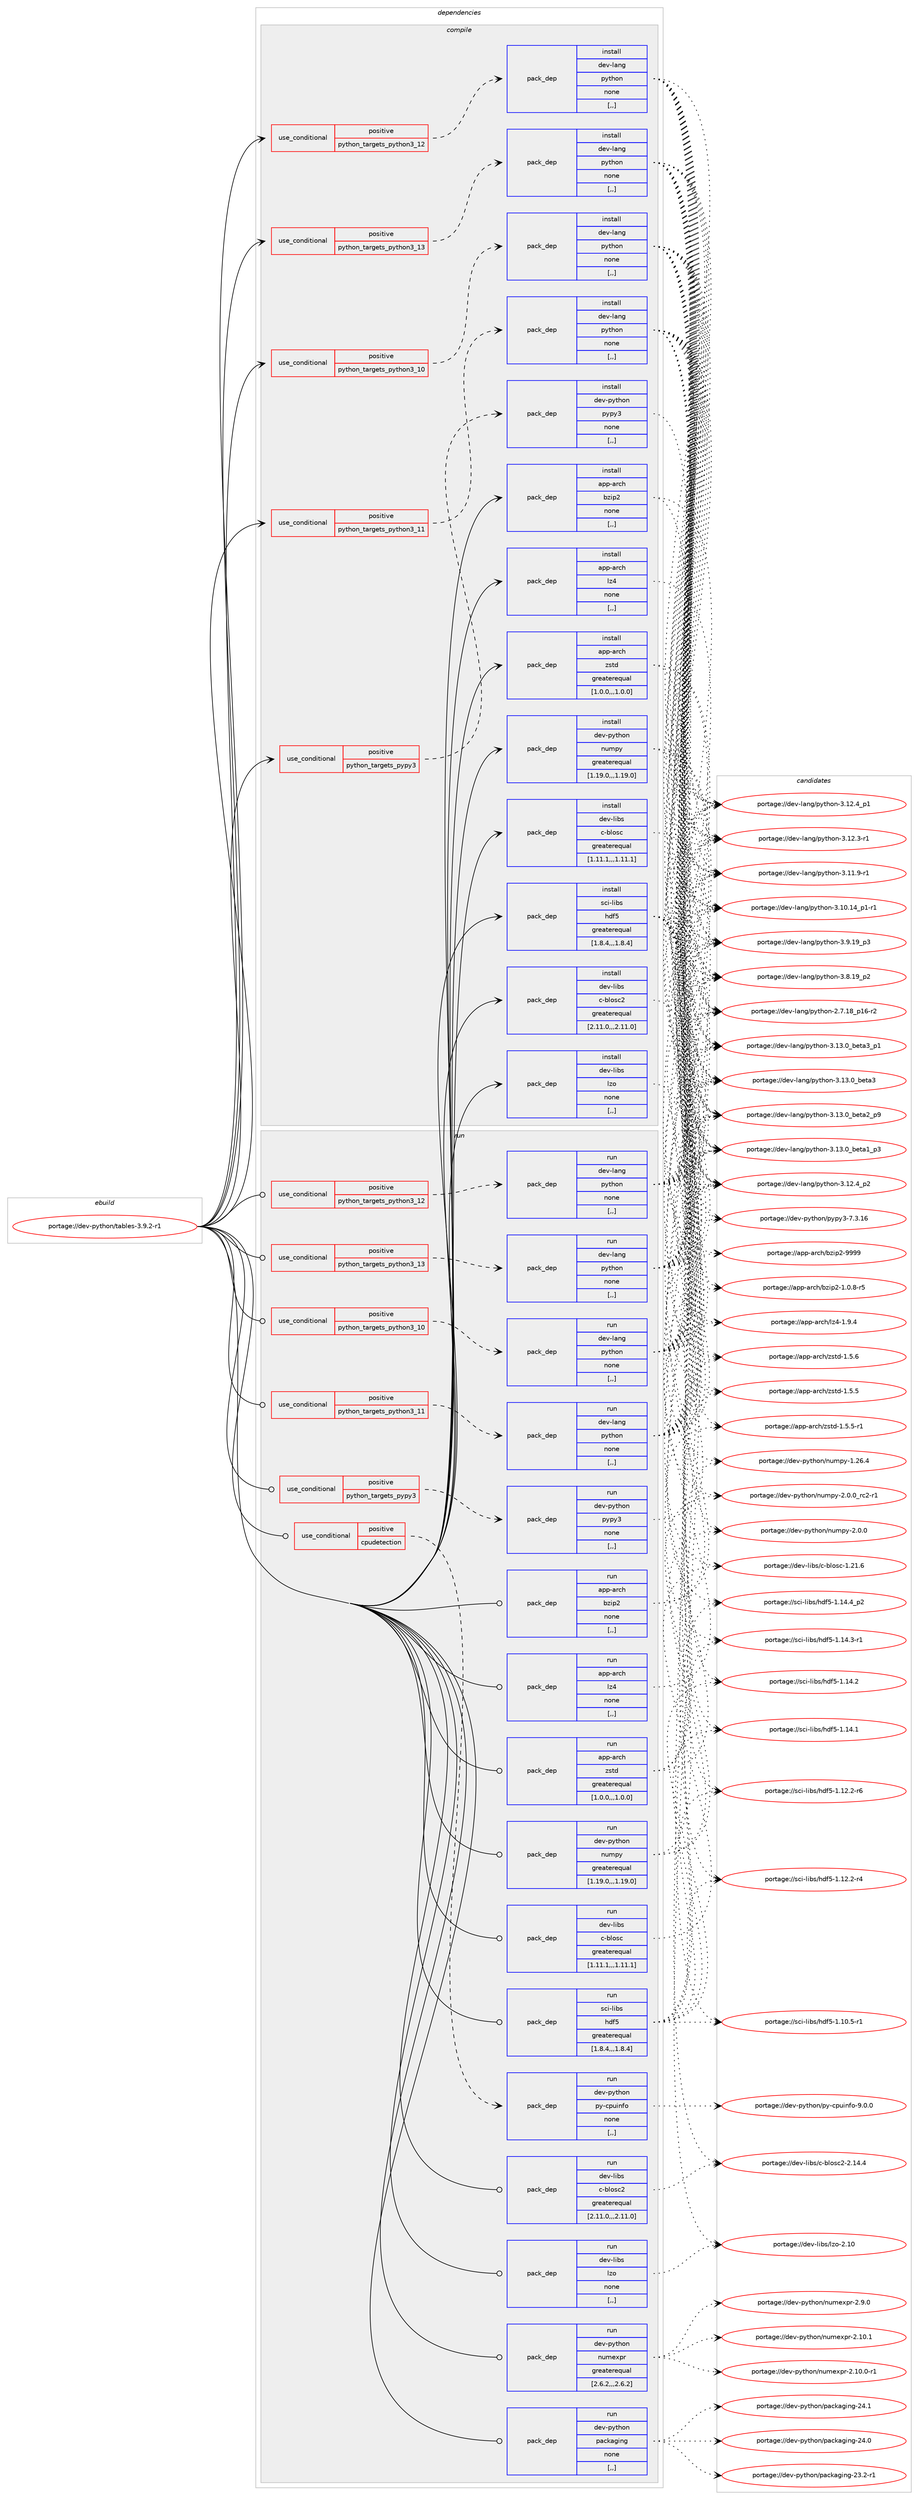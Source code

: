 digraph prolog {

# *************
# Graph options
# *************

newrank=true;
concentrate=true;
compound=true;
graph [rankdir=LR,fontname=Helvetica,fontsize=10,ranksep=1.5];#, ranksep=2.5, nodesep=0.2];
edge  [arrowhead=vee];
node  [fontname=Helvetica,fontsize=10];

# **********
# The ebuild
# **********

subgraph cluster_leftcol {
color=gray;
rank=same;
label=<<i>ebuild</i>>;
id [label="portage://dev-python/tables-3.9.2-r1", color=red, width=4, href="../dev-python/tables-3.9.2-r1.svg"];
}

# ****************
# The dependencies
# ****************

subgraph cluster_midcol {
color=gray;
label=<<i>dependencies</i>>;
subgraph cluster_compile {
fillcolor="#eeeeee";
style=filled;
label=<<i>compile</i>>;
subgraph cond39843 {
dependency163939 [label=<<TABLE BORDER="0" CELLBORDER="1" CELLSPACING="0" CELLPADDING="4"><TR><TD ROWSPAN="3" CELLPADDING="10">use_conditional</TD></TR><TR><TD>positive</TD></TR><TR><TD>python_targets_pypy3</TD></TR></TABLE>>, shape=none, color=red];
subgraph pack122836 {
dependency163940 [label=<<TABLE BORDER="0" CELLBORDER="1" CELLSPACING="0" CELLPADDING="4" WIDTH="220"><TR><TD ROWSPAN="6" CELLPADDING="30">pack_dep</TD></TR><TR><TD WIDTH="110">install</TD></TR><TR><TD>dev-python</TD></TR><TR><TD>pypy3</TD></TR><TR><TD>none</TD></TR><TR><TD>[,,]</TD></TR></TABLE>>, shape=none, color=blue];
}
dependency163939:e -> dependency163940:w [weight=20,style="dashed",arrowhead="vee"];
}
id:e -> dependency163939:w [weight=20,style="solid",arrowhead="vee"];
subgraph cond39844 {
dependency163941 [label=<<TABLE BORDER="0" CELLBORDER="1" CELLSPACING="0" CELLPADDING="4"><TR><TD ROWSPAN="3" CELLPADDING="10">use_conditional</TD></TR><TR><TD>positive</TD></TR><TR><TD>python_targets_python3_10</TD></TR></TABLE>>, shape=none, color=red];
subgraph pack122837 {
dependency163942 [label=<<TABLE BORDER="0" CELLBORDER="1" CELLSPACING="0" CELLPADDING="4" WIDTH="220"><TR><TD ROWSPAN="6" CELLPADDING="30">pack_dep</TD></TR><TR><TD WIDTH="110">install</TD></TR><TR><TD>dev-lang</TD></TR><TR><TD>python</TD></TR><TR><TD>none</TD></TR><TR><TD>[,,]</TD></TR></TABLE>>, shape=none, color=blue];
}
dependency163941:e -> dependency163942:w [weight=20,style="dashed",arrowhead="vee"];
}
id:e -> dependency163941:w [weight=20,style="solid",arrowhead="vee"];
subgraph cond39845 {
dependency163943 [label=<<TABLE BORDER="0" CELLBORDER="1" CELLSPACING="0" CELLPADDING="4"><TR><TD ROWSPAN="3" CELLPADDING="10">use_conditional</TD></TR><TR><TD>positive</TD></TR><TR><TD>python_targets_python3_11</TD></TR></TABLE>>, shape=none, color=red];
subgraph pack122838 {
dependency163944 [label=<<TABLE BORDER="0" CELLBORDER="1" CELLSPACING="0" CELLPADDING="4" WIDTH="220"><TR><TD ROWSPAN="6" CELLPADDING="30">pack_dep</TD></TR><TR><TD WIDTH="110">install</TD></TR><TR><TD>dev-lang</TD></TR><TR><TD>python</TD></TR><TR><TD>none</TD></TR><TR><TD>[,,]</TD></TR></TABLE>>, shape=none, color=blue];
}
dependency163943:e -> dependency163944:w [weight=20,style="dashed",arrowhead="vee"];
}
id:e -> dependency163943:w [weight=20,style="solid",arrowhead="vee"];
subgraph cond39846 {
dependency163945 [label=<<TABLE BORDER="0" CELLBORDER="1" CELLSPACING="0" CELLPADDING="4"><TR><TD ROWSPAN="3" CELLPADDING="10">use_conditional</TD></TR><TR><TD>positive</TD></TR><TR><TD>python_targets_python3_12</TD></TR></TABLE>>, shape=none, color=red];
subgraph pack122839 {
dependency163946 [label=<<TABLE BORDER="0" CELLBORDER="1" CELLSPACING="0" CELLPADDING="4" WIDTH="220"><TR><TD ROWSPAN="6" CELLPADDING="30">pack_dep</TD></TR><TR><TD WIDTH="110">install</TD></TR><TR><TD>dev-lang</TD></TR><TR><TD>python</TD></TR><TR><TD>none</TD></TR><TR><TD>[,,]</TD></TR></TABLE>>, shape=none, color=blue];
}
dependency163945:e -> dependency163946:w [weight=20,style="dashed",arrowhead="vee"];
}
id:e -> dependency163945:w [weight=20,style="solid",arrowhead="vee"];
subgraph cond39847 {
dependency163947 [label=<<TABLE BORDER="0" CELLBORDER="1" CELLSPACING="0" CELLPADDING="4"><TR><TD ROWSPAN="3" CELLPADDING="10">use_conditional</TD></TR><TR><TD>positive</TD></TR><TR><TD>python_targets_python3_13</TD></TR></TABLE>>, shape=none, color=red];
subgraph pack122840 {
dependency163948 [label=<<TABLE BORDER="0" CELLBORDER="1" CELLSPACING="0" CELLPADDING="4" WIDTH="220"><TR><TD ROWSPAN="6" CELLPADDING="30">pack_dep</TD></TR><TR><TD WIDTH="110">install</TD></TR><TR><TD>dev-lang</TD></TR><TR><TD>python</TD></TR><TR><TD>none</TD></TR><TR><TD>[,,]</TD></TR></TABLE>>, shape=none, color=blue];
}
dependency163947:e -> dependency163948:w [weight=20,style="dashed",arrowhead="vee"];
}
id:e -> dependency163947:w [weight=20,style="solid",arrowhead="vee"];
subgraph pack122841 {
dependency163949 [label=<<TABLE BORDER="0" CELLBORDER="1" CELLSPACING="0" CELLPADDING="4" WIDTH="220"><TR><TD ROWSPAN="6" CELLPADDING="30">pack_dep</TD></TR><TR><TD WIDTH="110">install</TD></TR><TR><TD>app-arch</TD></TR><TR><TD>bzip2</TD></TR><TR><TD>none</TD></TR><TR><TD>[,,]</TD></TR></TABLE>>, shape=none, color=blue];
}
id:e -> dependency163949:w [weight=20,style="solid",arrowhead="vee"];
subgraph pack122842 {
dependency163950 [label=<<TABLE BORDER="0" CELLBORDER="1" CELLSPACING="0" CELLPADDING="4" WIDTH="220"><TR><TD ROWSPAN="6" CELLPADDING="30">pack_dep</TD></TR><TR><TD WIDTH="110">install</TD></TR><TR><TD>app-arch</TD></TR><TR><TD>lz4</TD></TR><TR><TD>none</TD></TR><TR><TD>[,,]</TD></TR></TABLE>>, shape=none, color=blue];
}
id:e -> dependency163950:w [weight=20,style="solid",arrowhead="vee"];
subgraph pack122843 {
dependency163951 [label=<<TABLE BORDER="0" CELLBORDER="1" CELLSPACING="0" CELLPADDING="4" WIDTH="220"><TR><TD ROWSPAN="6" CELLPADDING="30">pack_dep</TD></TR><TR><TD WIDTH="110">install</TD></TR><TR><TD>app-arch</TD></TR><TR><TD>zstd</TD></TR><TR><TD>greaterequal</TD></TR><TR><TD>[1.0.0,,,1.0.0]</TD></TR></TABLE>>, shape=none, color=blue];
}
id:e -> dependency163951:w [weight=20,style="solid",arrowhead="vee"];
subgraph pack122844 {
dependency163952 [label=<<TABLE BORDER="0" CELLBORDER="1" CELLSPACING="0" CELLPADDING="4" WIDTH="220"><TR><TD ROWSPAN="6" CELLPADDING="30">pack_dep</TD></TR><TR><TD WIDTH="110">install</TD></TR><TR><TD>dev-libs</TD></TR><TR><TD>c-blosc</TD></TR><TR><TD>greaterequal</TD></TR><TR><TD>[1.11.1,,,1.11.1]</TD></TR></TABLE>>, shape=none, color=blue];
}
id:e -> dependency163952:w [weight=20,style="solid",arrowhead="vee"];
subgraph pack122845 {
dependency163953 [label=<<TABLE BORDER="0" CELLBORDER="1" CELLSPACING="0" CELLPADDING="4" WIDTH="220"><TR><TD ROWSPAN="6" CELLPADDING="30">pack_dep</TD></TR><TR><TD WIDTH="110">install</TD></TR><TR><TD>dev-libs</TD></TR><TR><TD>c-blosc2</TD></TR><TR><TD>greaterequal</TD></TR><TR><TD>[2.11.0,,,2.11.0]</TD></TR></TABLE>>, shape=none, color=blue];
}
id:e -> dependency163953:w [weight=20,style="solid",arrowhead="vee"];
subgraph pack122846 {
dependency163954 [label=<<TABLE BORDER="0" CELLBORDER="1" CELLSPACING="0" CELLPADDING="4" WIDTH="220"><TR><TD ROWSPAN="6" CELLPADDING="30">pack_dep</TD></TR><TR><TD WIDTH="110">install</TD></TR><TR><TD>dev-libs</TD></TR><TR><TD>lzo</TD></TR><TR><TD>none</TD></TR><TR><TD>[,,]</TD></TR></TABLE>>, shape=none, color=blue];
}
id:e -> dependency163954:w [weight=20,style="solid",arrowhead="vee"];
subgraph pack122847 {
dependency163955 [label=<<TABLE BORDER="0" CELLBORDER="1" CELLSPACING="0" CELLPADDING="4" WIDTH="220"><TR><TD ROWSPAN="6" CELLPADDING="30">pack_dep</TD></TR><TR><TD WIDTH="110">install</TD></TR><TR><TD>dev-python</TD></TR><TR><TD>numpy</TD></TR><TR><TD>greaterequal</TD></TR><TR><TD>[1.19.0,,,1.19.0]</TD></TR></TABLE>>, shape=none, color=blue];
}
id:e -> dependency163955:w [weight=20,style="solid",arrowhead="vee"];
subgraph pack122848 {
dependency163956 [label=<<TABLE BORDER="0" CELLBORDER="1" CELLSPACING="0" CELLPADDING="4" WIDTH="220"><TR><TD ROWSPAN="6" CELLPADDING="30">pack_dep</TD></TR><TR><TD WIDTH="110">install</TD></TR><TR><TD>sci-libs</TD></TR><TR><TD>hdf5</TD></TR><TR><TD>greaterequal</TD></TR><TR><TD>[1.8.4,,,1.8.4]</TD></TR></TABLE>>, shape=none, color=blue];
}
id:e -> dependency163956:w [weight=20,style="solid",arrowhead="vee"];
}
subgraph cluster_compileandrun {
fillcolor="#eeeeee";
style=filled;
label=<<i>compile and run</i>>;
}
subgraph cluster_run {
fillcolor="#eeeeee";
style=filled;
label=<<i>run</i>>;
subgraph cond39848 {
dependency163957 [label=<<TABLE BORDER="0" CELLBORDER="1" CELLSPACING="0" CELLPADDING="4"><TR><TD ROWSPAN="3" CELLPADDING="10">use_conditional</TD></TR><TR><TD>positive</TD></TR><TR><TD>cpudetection</TD></TR></TABLE>>, shape=none, color=red];
subgraph pack122849 {
dependency163958 [label=<<TABLE BORDER="0" CELLBORDER="1" CELLSPACING="0" CELLPADDING="4" WIDTH="220"><TR><TD ROWSPAN="6" CELLPADDING="30">pack_dep</TD></TR><TR><TD WIDTH="110">run</TD></TR><TR><TD>dev-python</TD></TR><TR><TD>py-cpuinfo</TD></TR><TR><TD>none</TD></TR><TR><TD>[,,]</TD></TR></TABLE>>, shape=none, color=blue];
}
dependency163957:e -> dependency163958:w [weight=20,style="dashed",arrowhead="vee"];
}
id:e -> dependency163957:w [weight=20,style="solid",arrowhead="odot"];
subgraph cond39849 {
dependency163959 [label=<<TABLE BORDER="0" CELLBORDER="1" CELLSPACING="0" CELLPADDING="4"><TR><TD ROWSPAN="3" CELLPADDING="10">use_conditional</TD></TR><TR><TD>positive</TD></TR><TR><TD>python_targets_pypy3</TD></TR></TABLE>>, shape=none, color=red];
subgraph pack122850 {
dependency163960 [label=<<TABLE BORDER="0" CELLBORDER="1" CELLSPACING="0" CELLPADDING="4" WIDTH="220"><TR><TD ROWSPAN="6" CELLPADDING="30">pack_dep</TD></TR><TR><TD WIDTH="110">run</TD></TR><TR><TD>dev-python</TD></TR><TR><TD>pypy3</TD></TR><TR><TD>none</TD></TR><TR><TD>[,,]</TD></TR></TABLE>>, shape=none, color=blue];
}
dependency163959:e -> dependency163960:w [weight=20,style="dashed",arrowhead="vee"];
}
id:e -> dependency163959:w [weight=20,style="solid",arrowhead="odot"];
subgraph cond39850 {
dependency163961 [label=<<TABLE BORDER="0" CELLBORDER="1" CELLSPACING="0" CELLPADDING="4"><TR><TD ROWSPAN="3" CELLPADDING="10">use_conditional</TD></TR><TR><TD>positive</TD></TR><TR><TD>python_targets_python3_10</TD></TR></TABLE>>, shape=none, color=red];
subgraph pack122851 {
dependency163962 [label=<<TABLE BORDER="0" CELLBORDER="1" CELLSPACING="0" CELLPADDING="4" WIDTH="220"><TR><TD ROWSPAN="6" CELLPADDING="30">pack_dep</TD></TR><TR><TD WIDTH="110">run</TD></TR><TR><TD>dev-lang</TD></TR><TR><TD>python</TD></TR><TR><TD>none</TD></TR><TR><TD>[,,]</TD></TR></TABLE>>, shape=none, color=blue];
}
dependency163961:e -> dependency163962:w [weight=20,style="dashed",arrowhead="vee"];
}
id:e -> dependency163961:w [weight=20,style="solid",arrowhead="odot"];
subgraph cond39851 {
dependency163963 [label=<<TABLE BORDER="0" CELLBORDER="1" CELLSPACING="0" CELLPADDING="4"><TR><TD ROWSPAN="3" CELLPADDING="10">use_conditional</TD></TR><TR><TD>positive</TD></TR><TR><TD>python_targets_python3_11</TD></TR></TABLE>>, shape=none, color=red];
subgraph pack122852 {
dependency163964 [label=<<TABLE BORDER="0" CELLBORDER="1" CELLSPACING="0" CELLPADDING="4" WIDTH="220"><TR><TD ROWSPAN="6" CELLPADDING="30">pack_dep</TD></TR><TR><TD WIDTH="110">run</TD></TR><TR><TD>dev-lang</TD></TR><TR><TD>python</TD></TR><TR><TD>none</TD></TR><TR><TD>[,,]</TD></TR></TABLE>>, shape=none, color=blue];
}
dependency163963:e -> dependency163964:w [weight=20,style="dashed",arrowhead="vee"];
}
id:e -> dependency163963:w [weight=20,style="solid",arrowhead="odot"];
subgraph cond39852 {
dependency163965 [label=<<TABLE BORDER="0" CELLBORDER="1" CELLSPACING="0" CELLPADDING="4"><TR><TD ROWSPAN="3" CELLPADDING="10">use_conditional</TD></TR><TR><TD>positive</TD></TR><TR><TD>python_targets_python3_12</TD></TR></TABLE>>, shape=none, color=red];
subgraph pack122853 {
dependency163966 [label=<<TABLE BORDER="0" CELLBORDER="1" CELLSPACING="0" CELLPADDING="4" WIDTH="220"><TR><TD ROWSPAN="6" CELLPADDING="30">pack_dep</TD></TR><TR><TD WIDTH="110">run</TD></TR><TR><TD>dev-lang</TD></TR><TR><TD>python</TD></TR><TR><TD>none</TD></TR><TR><TD>[,,]</TD></TR></TABLE>>, shape=none, color=blue];
}
dependency163965:e -> dependency163966:w [weight=20,style="dashed",arrowhead="vee"];
}
id:e -> dependency163965:w [weight=20,style="solid",arrowhead="odot"];
subgraph cond39853 {
dependency163967 [label=<<TABLE BORDER="0" CELLBORDER="1" CELLSPACING="0" CELLPADDING="4"><TR><TD ROWSPAN="3" CELLPADDING="10">use_conditional</TD></TR><TR><TD>positive</TD></TR><TR><TD>python_targets_python3_13</TD></TR></TABLE>>, shape=none, color=red];
subgraph pack122854 {
dependency163968 [label=<<TABLE BORDER="0" CELLBORDER="1" CELLSPACING="0" CELLPADDING="4" WIDTH="220"><TR><TD ROWSPAN="6" CELLPADDING="30">pack_dep</TD></TR><TR><TD WIDTH="110">run</TD></TR><TR><TD>dev-lang</TD></TR><TR><TD>python</TD></TR><TR><TD>none</TD></TR><TR><TD>[,,]</TD></TR></TABLE>>, shape=none, color=blue];
}
dependency163967:e -> dependency163968:w [weight=20,style="dashed",arrowhead="vee"];
}
id:e -> dependency163967:w [weight=20,style="solid",arrowhead="odot"];
subgraph pack122855 {
dependency163969 [label=<<TABLE BORDER="0" CELLBORDER="1" CELLSPACING="0" CELLPADDING="4" WIDTH="220"><TR><TD ROWSPAN="6" CELLPADDING="30">pack_dep</TD></TR><TR><TD WIDTH="110">run</TD></TR><TR><TD>app-arch</TD></TR><TR><TD>bzip2</TD></TR><TR><TD>none</TD></TR><TR><TD>[,,]</TD></TR></TABLE>>, shape=none, color=blue];
}
id:e -> dependency163969:w [weight=20,style="solid",arrowhead="odot"];
subgraph pack122856 {
dependency163970 [label=<<TABLE BORDER="0" CELLBORDER="1" CELLSPACING="0" CELLPADDING="4" WIDTH="220"><TR><TD ROWSPAN="6" CELLPADDING="30">pack_dep</TD></TR><TR><TD WIDTH="110">run</TD></TR><TR><TD>app-arch</TD></TR><TR><TD>lz4</TD></TR><TR><TD>none</TD></TR><TR><TD>[,,]</TD></TR></TABLE>>, shape=none, color=blue];
}
id:e -> dependency163970:w [weight=20,style="solid",arrowhead="odot"];
subgraph pack122857 {
dependency163971 [label=<<TABLE BORDER="0" CELLBORDER="1" CELLSPACING="0" CELLPADDING="4" WIDTH="220"><TR><TD ROWSPAN="6" CELLPADDING="30">pack_dep</TD></TR><TR><TD WIDTH="110">run</TD></TR><TR><TD>app-arch</TD></TR><TR><TD>zstd</TD></TR><TR><TD>greaterequal</TD></TR><TR><TD>[1.0.0,,,1.0.0]</TD></TR></TABLE>>, shape=none, color=blue];
}
id:e -> dependency163971:w [weight=20,style="solid",arrowhead="odot"];
subgraph pack122858 {
dependency163972 [label=<<TABLE BORDER="0" CELLBORDER="1" CELLSPACING="0" CELLPADDING="4" WIDTH="220"><TR><TD ROWSPAN="6" CELLPADDING="30">pack_dep</TD></TR><TR><TD WIDTH="110">run</TD></TR><TR><TD>dev-libs</TD></TR><TR><TD>c-blosc</TD></TR><TR><TD>greaterequal</TD></TR><TR><TD>[1.11.1,,,1.11.1]</TD></TR></TABLE>>, shape=none, color=blue];
}
id:e -> dependency163972:w [weight=20,style="solid",arrowhead="odot"];
subgraph pack122859 {
dependency163973 [label=<<TABLE BORDER="0" CELLBORDER="1" CELLSPACING="0" CELLPADDING="4" WIDTH="220"><TR><TD ROWSPAN="6" CELLPADDING="30">pack_dep</TD></TR><TR><TD WIDTH="110">run</TD></TR><TR><TD>dev-libs</TD></TR><TR><TD>c-blosc2</TD></TR><TR><TD>greaterequal</TD></TR><TR><TD>[2.11.0,,,2.11.0]</TD></TR></TABLE>>, shape=none, color=blue];
}
id:e -> dependency163973:w [weight=20,style="solid",arrowhead="odot"];
subgraph pack122860 {
dependency163974 [label=<<TABLE BORDER="0" CELLBORDER="1" CELLSPACING="0" CELLPADDING="4" WIDTH="220"><TR><TD ROWSPAN="6" CELLPADDING="30">pack_dep</TD></TR><TR><TD WIDTH="110">run</TD></TR><TR><TD>dev-libs</TD></TR><TR><TD>lzo</TD></TR><TR><TD>none</TD></TR><TR><TD>[,,]</TD></TR></TABLE>>, shape=none, color=blue];
}
id:e -> dependency163974:w [weight=20,style="solid",arrowhead="odot"];
subgraph pack122861 {
dependency163975 [label=<<TABLE BORDER="0" CELLBORDER="1" CELLSPACING="0" CELLPADDING="4" WIDTH="220"><TR><TD ROWSPAN="6" CELLPADDING="30">pack_dep</TD></TR><TR><TD WIDTH="110">run</TD></TR><TR><TD>dev-python</TD></TR><TR><TD>numexpr</TD></TR><TR><TD>greaterequal</TD></TR><TR><TD>[2.6.2,,,2.6.2]</TD></TR></TABLE>>, shape=none, color=blue];
}
id:e -> dependency163975:w [weight=20,style="solid",arrowhead="odot"];
subgraph pack122862 {
dependency163976 [label=<<TABLE BORDER="0" CELLBORDER="1" CELLSPACING="0" CELLPADDING="4" WIDTH="220"><TR><TD ROWSPAN="6" CELLPADDING="30">pack_dep</TD></TR><TR><TD WIDTH="110">run</TD></TR><TR><TD>dev-python</TD></TR><TR><TD>numpy</TD></TR><TR><TD>greaterequal</TD></TR><TR><TD>[1.19.0,,,1.19.0]</TD></TR></TABLE>>, shape=none, color=blue];
}
id:e -> dependency163976:w [weight=20,style="solid",arrowhead="odot"];
subgraph pack122863 {
dependency163977 [label=<<TABLE BORDER="0" CELLBORDER="1" CELLSPACING="0" CELLPADDING="4" WIDTH="220"><TR><TD ROWSPAN="6" CELLPADDING="30">pack_dep</TD></TR><TR><TD WIDTH="110">run</TD></TR><TR><TD>dev-python</TD></TR><TR><TD>packaging</TD></TR><TR><TD>none</TD></TR><TR><TD>[,,]</TD></TR></TABLE>>, shape=none, color=blue];
}
id:e -> dependency163977:w [weight=20,style="solid",arrowhead="odot"];
subgraph pack122864 {
dependency163978 [label=<<TABLE BORDER="0" CELLBORDER="1" CELLSPACING="0" CELLPADDING="4" WIDTH="220"><TR><TD ROWSPAN="6" CELLPADDING="30">pack_dep</TD></TR><TR><TD WIDTH="110">run</TD></TR><TR><TD>sci-libs</TD></TR><TR><TD>hdf5</TD></TR><TR><TD>greaterequal</TD></TR><TR><TD>[1.8.4,,,1.8.4]</TD></TR></TABLE>>, shape=none, color=blue];
}
id:e -> dependency163978:w [weight=20,style="solid",arrowhead="odot"];
}
}

# **************
# The candidates
# **************

subgraph cluster_choices {
rank=same;
color=gray;
label=<<i>candidates</i>>;

subgraph choice122836 {
color=black;
nodesep=1;
choice10010111845112121116104111110471121211121215145554651464954 [label="portage://dev-python/pypy3-7.3.16", color=red, width=4,href="../dev-python/pypy3-7.3.16.svg"];
dependency163940:e -> choice10010111845112121116104111110471121211121215145554651464954:w [style=dotted,weight="100"];
}
subgraph choice122837 {
color=black;
nodesep=1;
choice10010111845108971101034711212111610411111045514649514648959810111697519511249 [label="portage://dev-lang/python-3.13.0_beta3_p1", color=red, width=4,href="../dev-lang/python-3.13.0_beta3_p1.svg"];
choice1001011184510897110103471121211161041111104551464951464895981011169751 [label="portage://dev-lang/python-3.13.0_beta3", color=red, width=4,href="../dev-lang/python-3.13.0_beta3.svg"];
choice10010111845108971101034711212111610411111045514649514648959810111697509511257 [label="portage://dev-lang/python-3.13.0_beta2_p9", color=red, width=4,href="../dev-lang/python-3.13.0_beta2_p9.svg"];
choice10010111845108971101034711212111610411111045514649514648959810111697499511251 [label="portage://dev-lang/python-3.13.0_beta1_p3", color=red, width=4,href="../dev-lang/python-3.13.0_beta1_p3.svg"];
choice100101118451089711010347112121116104111110455146495046529511250 [label="portage://dev-lang/python-3.12.4_p2", color=red, width=4,href="../dev-lang/python-3.12.4_p2.svg"];
choice100101118451089711010347112121116104111110455146495046529511249 [label="portage://dev-lang/python-3.12.4_p1", color=red, width=4,href="../dev-lang/python-3.12.4_p1.svg"];
choice100101118451089711010347112121116104111110455146495046514511449 [label="portage://dev-lang/python-3.12.3-r1", color=red, width=4,href="../dev-lang/python-3.12.3-r1.svg"];
choice100101118451089711010347112121116104111110455146494946574511449 [label="portage://dev-lang/python-3.11.9-r1", color=red, width=4,href="../dev-lang/python-3.11.9-r1.svg"];
choice100101118451089711010347112121116104111110455146494846495295112494511449 [label="portage://dev-lang/python-3.10.14_p1-r1", color=red, width=4,href="../dev-lang/python-3.10.14_p1-r1.svg"];
choice100101118451089711010347112121116104111110455146574649579511251 [label="portage://dev-lang/python-3.9.19_p3", color=red, width=4,href="../dev-lang/python-3.9.19_p3.svg"];
choice100101118451089711010347112121116104111110455146564649579511250 [label="portage://dev-lang/python-3.8.19_p2", color=red, width=4,href="../dev-lang/python-3.8.19_p2.svg"];
choice100101118451089711010347112121116104111110455046554649569511249544511450 [label="portage://dev-lang/python-2.7.18_p16-r2", color=red, width=4,href="../dev-lang/python-2.7.18_p16-r2.svg"];
dependency163942:e -> choice10010111845108971101034711212111610411111045514649514648959810111697519511249:w [style=dotted,weight="100"];
dependency163942:e -> choice1001011184510897110103471121211161041111104551464951464895981011169751:w [style=dotted,weight="100"];
dependency163942:e -> choice10010111845108971101034711212111610411111045514649514648959810111697509511257:w [style=dotted,weight="100"];
dependency163942:e -> choice10010111845108971101034711212111610411111045514649514648959810111697499511251:w [style=dotted,weight="100"];
dependency163942:e -> choice100101118451089711010347112121116104111110455146495046529511250:w [style=dotted,weight="100"];
dependency163942:e -> choice100101118451089711010347112121116104111110455146495046529511249:w [style=dotted,weight="100"];
dependency163942:e -> choice100101118451089711010347112121116104111110455146495046514511449:w [style=dotted,weight="100"];
dependency163942:e -> choice100101118451089711010347112121116104111110455146494946574511449:w [style=dotted,weight="100"];
dependency163942:e -> choice100101118451089711010347112121116104111110455146494846495295112494511449:w [style=dotted,weight="100"];
dependency163942:e -> choice100101118451089711010347112121116104111110455146574649579511251:w [style=dotted,weight="100"];
dependency163942:e -> choice100101118451089711010347112121116104111110455146564649579511250:w [style=dotted,weight="100"];
dependency163942:e -> choice100101118451089711010347112121116104111110455046554649569511249544511450:w [style=dotted,weight="100"];
}
subgraph choice122838 {
color=black;
nodesep=1;
choice10010111845108971101034711212111610411111045514649514648959810111697519511249 [label="portage://dev-lang/python-3.13.0_beta3_p1", color=red, width=4,href="../dev-lang/python-3.13.0_beta3_p1.svg"];
choice1001011184510897110103471121211161041111104551464951464895981011169751 [label="portage://dev-lang/python-3.13.0_beta3", color=red, width=4,href="../dev-lang/python-3.13.0_beta3.svg"];
choice10010111845108971101034711212111610411111045514649514648959810111697509511257 [label="portage://dev-lang/python-3.13.0_beta2_p9", color=red, width=4,href="../dev-lang/python-3.13.0_beta2_p9.svg"];
choice10010111845108971101034711212111610411111045514649514648959810111697499511251 [label="portage://dev-lang/python-3.13.0_beta1_p3", color=red, width=4,href="../dev-lang/python-3.13.0_beta1_p3.svg"];
choice100101118451089711010347112121116104111110455146495046529511250 [label="portage://dev-lang/python-3.12.4_p2", color=red, width=4,href="../dev-lang/python-3.12.4_p2.svg"];
choice100101118451089711010347112121116104111110455146495046529511249 [label="portage://dev-lang/python-3.12.4_p1", color=red, width=4,href="../dev-lang/python-3.12.4_p1.svg"];
choice100101118451089711010347112121116104111110455146495046514511449 [label="portage://dev-lang/python-3.12.3-r1", color=red, width=4,href="../dev-lang/python-3.12.3-r1.svg"];
choice100101118451089711010347112121116104111110455146494946574511449 [label="portage://dev-lang/python-3.11.9-r1", color=red, width=4,href="../dev-lang/python-3.11.9-r1.svg"];
choice100101118451089711010347112121116104111110455146494846495295112494511449 [label="portage://dev-lang/python-3.10.14_p1-r1", color=red, width=4,href="../dev-lang/python-3.10.14_p1-r1.svg"];
choice100101118451089711010347112121116104111110455146574649579511251 [label="portage://dev-lang/python-3.9.19_p3", color=red, width=4,href="../dev-lang/python-3.9.19_p3.svg"];
choice100101118451089711010347112121116104111110455146564649579511250 [label="portage://dev-lang/python-3.8.19_p2", color=red, width=4,href="../dev-lang/python-3.8.19_p2.svg"];
choice100101118451089711010347112121116104111110455046554649569511249544511450 [label="portage://dev-lang/python-2.7.18_p16-r2", color=red, width=4,href="../dev-lang/python-2.7.18_p16-r2.svg"];
dependency163944:e -> choice10010111845108971101034711212111610411111045514649514648959810111697519511249:w [style=dotted,weight="100"];
dependency163944:e -> choice1001011184510897110103471121211161041111104551464951464895981011169751:w [style=dotted,weight="100"];
dependency163944:e -> choice10010111845108971101034711212111610411111045514649514648959810111697509511257:w [style=dotted,weight="100"];
dependency163944:e -> choice10010111845108971101034711212111610411111045514649514648959810111697499511251:w [style=dotted,weight="100"];
dependency163944:e -> choice100101118451089711010347112121116104111110455146495046529511250:w [style=dotted,weight="100"];
dependency163944:e -> choice100101118451089711010347112121116104111110455146495046529511249:w [style=dotted,weight="100"];
dependency163944:e -> choice100101118451089711010347112121116104111110455146495046514511449:w [style=dotted,weight="100"];
dependency163944:e -> choice100101118451089711010347112121116104111110455146494946574511449:w [style=dotted,weight="100"];
dependency163944:e -> choice100101118451089711010347112121116104111110455146494846495295112494511449:w [style=dotted,weight="100"];
dependency163944:e -> choice100101118451089711010347112121116104111110455146574649579511251:w [style=dotted,weight="100"];
dependency163944:e -> choice100101118451089711010347112121116104111110455146564649579511250:w [style=dotted,weight="100"];
dependency163944:e -> choice100101118451089711010347112121116104111110455046554649569511249544511450:w [style=dotted,weight="100"];
}
subgraph choice122839 {
color=black;
nodesep=1;
choice10010111845108971101034711212111610411111045514649514648959810111697519511249 [label="portage://dev-lang/python-3.13.0_beta3_p1", color=red, width=4,href="../dev-lang/python-3.13.0_beta3_p1.svg"];
choice1001011184510897110103471121211161041111104551464951464895981011169751 [label="portage://dev-lang/python-3.13.0_beta3", color=red, width=4,href="../dev-lang/python-3.13.0_beta3.svg"];
choice10010111845108971101034711212111610411111045514649514648959810111697509511257 [label="portage://dev-lang/python-3.13.0_beta2_p9", color=red, width=4,href="../dev-lang/python-3.13.0_beta2_p9.svg"];
choice10010111845108971101034711212111610411111045514649514648959810111697499511251 [label="portage://dev-lang/python-3.13.0_beta1_p3", color=red, width=4,href="../dev-lang/python-3.13.0_beta1_p3.svg"];
choice100101118451089711010347112121116104111110455146495046529511250 [label="portage://dev-lang/python-3.12.4_p2", color=red, width=4,href="../dev-lang/python-3.12.4_p2.svg"];
choice100101118451089711010347112121116104111110455146495046529511249 [label="portage://dev-lang/python-3.12.4_p1", color=red, width=4,href="../dev-lang/python-3.12.4_p1.svg"];
choice100101118451089711010347112121116104111110455146495046514511449 [label="portage://dev-lang/python-3.12.3-r1", color=red, width=4,href="../dev-lang/python-3.12.3-r1.svg"];
choice100101118451089711010347112121116104111110455146494946574511449 [label="portage://dev-lang/python-3.11.9-r1", color=red, width=4,href="../dev-lang/python-3.11.9-r1.svg"];
choice100101118451089711010347112121116104111110455146494846495295112494511449 [label="portage://dev-lang/python-3.10.14_p1-r1", color=red, width=4,href="../dev-lang/python-3.10.14_p1-r1.svg"];
choice100101118451089711010347112121116104111110455146574649579511251 [label="portage://dev-lang/python-3.9.19_p3", color=red, width=4,href="../dev-lang/python-3.9.19_p3.svg"];
choice100101118451089711010347112121116104111110455146564649579511250 [label="portage://dev-lang/python-3.8.19_p2", color=red, width=4,href="../dev-lang/python-3.8.19_p2.svg"];
choice100101118451089711010347112121116104111110455046554649569511249544511450 [label="portage://dev-lang/python-2.7.18_p16-r2", color=red, width=4,href="../dev-lang/python-2.7.18_p16-r2.svg"];
dependency163946:e -> choice10010111845108971101034711212111610411111045514649514648959810111697519511249:w [style=dotted,weight="100"];
dependency163946:e -> choice1001011184510897110103471121211161041111104551464951464895981011169751:w [style=dotted,weight="100"];
dependency163946:e -> choice10010111845108971101034711212111610411111045514649514648959810111697509511257:w [style=dotted,weight="100"];
dependency163946:e -> choice10010111845108971101034711212111610411111045514649514648959810111697499511251:w [style=dotted,weight="100"];
dependency163946:e -> choice100101118451089711010347112121116104111110455146495046529511250:w [style=dotted,weight="100"];
dependency163946:e -> choice100101118451089711010347112121116104111110455146495046529511249:w [style=dotted,weight="100"];
dependency163946:e -> choice100101118451089711010347112121116104111110455146495046514511449:w [style=dotted,weight="100"];
dependency163946:e -> choice100101118451089711010347112121116104111110455146494946574511449:w [style=dotted,weight="100"];
dependency163946:e -> choice100101118451089711010347112121116104111110455146494846495295112494511449:w [style=dotted,weight="100"];
dependency163946:e -> choice100101118451089711010347112121116104111110455146574649579511251:w [style=dotted,weight="100"];
dependency163946:e -> choice100101118451089711010347112121116104111110455146564649579511250:w [style=dotted,weight="100"];
dependency163946:e -> choice100101118451089711010347112121116104111110455046554649569511249544511450:w [style=dotted,weight="100"];
}
subgraph choice122840 {
color=black;
nodesep=1;
choice10010111845108971101034711212111610411111045514649514648959810111697519511249 [label="portage://dev-lang/python-3.13.0_beta3_p1", color=red, width=4,href="../dev-lang/python-3.13.0_beta3_p1.svg"];
choice1001011184510897110103471121211161041111104551464951464895981011169751 [label="portage://dev-lang/python-3.13.0_beta3", color=red, width=4,href="../dev-lang/python-3.13.0_beta3.svg"];
choice10010111845108971101034711212111610411111045514649514648959810111697509511257 [label="portage://dev-lang/python-3.13.0_beta2_p9", color=red, width=4,href="../dev-lang/python-3.13.0_beta2_p9.svg"];
choice10010111845108971101034711212111610411111045514649514648959810111697499511251 [label="portage://dev-lang/python-3.13.0_beta1_p3", color=red, width=4,href="../dev-lang/python-3.13.0_beta1_p3.svg"];
choice100101118451089711010347112121116104111110455146495046529511250 [label="portage://dev-lang/python-3.12.4_p2", color=red, width=4,href="../dev-lang/python-3.12.4_p2.svg"];
choice100101118451089711010347112121116104111110455146495046529511249 [label="portage://dev-lang/python-3.12.4_p1", color=red, width=4,href="../dev-lang/python-3.12.4_p1.svg"];
choice100101118451089711010347112121116104111110455146495046514511449 [label="portage://dev-lang/python-3.12.3-r1", color=red, width=4,href="../dev-lang/python-3.12.3-r1.svg"];
choice100101118451089711010347112121116104111110455146494946574511449 [label="portage://dev-lang/python-3.11.9-r1", color=red, width=4,href="../dev-lang/python-3.11.9-r1.svg"];
choice100101118451089711010347112121116104111110455146494846495295112494511449 [label="portage://dev-lang/python-3.10.14_p1-r1", color=red, width=4,href="../dev-lang/python-3.10.14_p1-r1.svg"];
choice100101118451089711010347112121116104111110455146574649579511251 [label="portage://dev-lang/python-3.9.19_p3", color=red, width=4,href="../dev-lang/python-3.9.19_p3.svg"];
choice100101118451089711010347112121116104111110455146564649579511250 [label="portage://dev-lang/python-3.8.19_p2", color=red, width=4,href="../dev-lang/python-3.8.19_p2.svg"];
choice100101118451089711010347112121116104111110455046554649569511249544511450 [label="portage://dev-lang/python-2.7.18_p16-r2", color=red, width=4,href="../dev-lang/python-2.7.18_p16-r2.svg"];
dependency163948:e -> choice10010111845108971101034711212111610411111045514649514648959810111697519511249:w [style=dotted,weight="100"];
dependency163948:e -> choice1001011184510897110103471121211161041111104551464951464895981011169751:w [style=dotted,weight="100"];
dependency163948:e -> choice10010111845108971101034711212111610411111045514649514648959810111697509511257:w [style=dotted,weight="100"];
dependency163948:e -> choice10010111845108971101034711212111610411111045514649514648959810111697499511251:w [style=dotted,weight="100"];
dependency163948:e -> choice100101118451089711010347112121116104111110455146495046529511250:w [style=dotted,weight="100"];
dependency163948:e -> choice100101118451089711010347112121116104111110455146495046529511249:w [style=dotted,weight="100"];
dependency163948:e -> choice100101118451089711010347112121116104111110455146495046514511449:w [style=dotted,weight="100"];
dependency163948:e -> choice100101118451089711010347112121116104111110455146494946574511449:w [style=dotted,weight="100"];
dependency163948:e -> choice100101118451089711010347112121116104111110455146494846495295112494511449:w [style=dotted,weight="100"];
dependency163948:e -> choice100101118451089711010347112121116104111110455146574649579511251:w [style=dotted,weight="100"];
dependency163948:e -> choice100101118451089711010347112121116104111110455146564649579511250:w [style=dotted,weight="100"];
dependency163948:e -> choice100101118451089711010347112121116104111110455046554649569511249544511450:w [style=dotted,weight="100"];
}
subgraph choice122841 {
color=black;
nodesep=1;
choice971121124597114991044798122105112504557575757 [label="portage://app-arch/bzip2-9999", color=red, width=4,href="../app-arch/bzip2-9999.svg"];
choice971121124597114991044798122105112504549464846564511453 [label="portage://app-arch/bzip2-1.0.8-r5", color=red, width=4,href="../app-arch/bzip2-1.0.8-r5.svg"];
dependency163949:e -> choice971121124597114991044798122105112504557575757:w [style=dotted,weight="100"];
dependency163949:e -> choice971121124597114991044798122105112504549464846564511453:w [style=dotted,weight="100"];
}
subgraph choice122842 {
color=black;
nodesep=1;
choice971121124597114991044710812252454946574652 [label="portage://app-arch/lz4-1.9.4", color=red, width=4,href="../app-arch/lz4-1.9.4.svg"];
dependency163950:e -> choice971121124597114991044710812252454946574652:w [style=dotted,weight="100"];
}
subgraph choice122843 {
color=black;
nodesep=1;
choice9711211245971149910447122115116100454946534654 [label="portage://app-arch/zstd-1.5.6", color=red, width=4,href="../app-arch/zstd-1.5.6.svg"];
choice97112112459711499104471221151161004549465346534511449 [label="portage://app-arch/zstd-1.5.5-r1", color=red, width=4,href="../app-arch/zstd-1.5.5-r1.svg"];
choice9711211245971149910447122115116100454946534653 [label="portage://app-arch/zstd-1.5.5", color=red, width=4,href="../app-arch/zstd-1.5.5.svg"];
dependency163951:e -> choice9711211245971149910447122115116100454946534654:w [style=dotted,weight="100"];
dependency163951:e -> choice97112112459711499104471221151161004549465346534511449:w [style=dotted,weight="100"];
dependency163951:e -> choice9711211245971149910447122115116100454946534653:w [style=dotted,weight="100"];
}
subgraph choice122844 {
color=black;
nodesep=1;
choice1001011184510810598115479945981081111159945494650494654 [label="portage://dev-libs/c-blosc-1.21.6", color=red, width=4,href="../dev-libs/c-blosc-1.21.6.svg"];
dependency163952:e -> choice1001011184510810598115479945981081111159945494650494654:w [style=dotted,weight="100"];
}
subgraph choice122845 {
color=black;
nodesep=1;
choice100101118451081059811547994598108111115995045504649524652 [label="portage://dev-libs/c-blosc2-2.14.4", color=red, width=4,href="../dev-libs/c-blosc2-2.14.4.svg"];
dependency163953:e -> choice100101118451081059811547994598108111115995045504649524652:w [style=dotted,weight="100"];
}
subgraph choice122846 {
color=black;
nodesep=1;
choice1001011184510810598115471081221114550464948 [label="portage://dev-libs/lzo-2.10", color=red, width=4,href="../dev-libs/lzo-2.10.svg"];
dependency163954:e -> choice1001011184510810598115471081221114550464948:w [style=dotted,weight="100"];
}
subgraph choice122847 {
color=black;
nodesep=1;
choice10010111845112121116104111110471101171091121214550464846489511499504511449 [label="portage://dev-python/numpy-2.0.0_rc2-r1", color=red, width=4,href="../dev-python/numpy-2.0.0_rc2-r1.svg"];
choice1001011184511212111610411111047110117109112121455046484648 [label="portage://dev-python/numpy-2.0.0", color=red, width=4,href="../dev-python/numpy-2.0.0.svg"];
choice100101118451121211161041111104711011710911212145494650544652 [label="portage://dev-python/numpy-1.26.4", color=red, width=4,href="../dev-python/numpy-1.26.4.svg"];
dependency163955:e -> choice10010111845112121116104111110471101171091121214550464846489511499504511449:w [style=dotted,weight="100"];
dependency163955:e -> choice1001011184511212111610411111047110117109112121455046484648:w [style=dotted,weight="100"];
dependency163955:e -> choice100101118451121211161041111104711011710911212145494650544652:w [style=dotted,weight="100"];
}
subgraph choice122848 {
color=black;
nodesep=1;
choice1159910545108105981154710410010253454946495246529511250 [label="portage://sci-libs/hdf5-1.14.4_p2", color=red, width=4,href="../sci-libs/hdf5-1.14.4_p2.svg"];
choice1159910545108105981154710410010253454946495246514511449 [label="portage://sci-libs/hdf5-1.14.3-r1", color=red, width=4,href="../sci-libs/hdf5-1.14.3-r1.svg"];
choice115991054510810598115471041001025345494649524650 [label="portage://sci-libs/hdf5-1.14.2", color=red, width=4,href="../sci-libs/hdf5-1.14.2.svg"];
choice115991054510810598115471041001025345494649524649 [label="portage://sci-libs/hdf5-1.14.1", color=red, width=4,href="../sci-libs/hdf5-1.14.1.svg"];
choice1159910545108105981154710410010253454946495046504511454 [label="portage://sci-libs/hdf5-1.12.2-r6", color=red, width=4,href="../sci-libs/hdf5-1.12.2-r6.svg"];
choice1159910545108105981154710410010253454946495046504511452 [label="portage://sci-libs/hdf5-1.12.2-r4", color=red, width=4,href="../sci-libs/hdf5-1.12.2-r4.svg"];
choice1159910545108105981154710410010253454946494846534511449 [label="portage://sci-libs/hdf5-1.10.5-r1", color=red, width=4,href="../sci-libs/hdf5-1.10.5-r1.svg"];
dependency163956:e -> choice1159910545108105981154710410010253454946495246529511250:w [style=dotted,weight="100"];
dependency163956:e -> choice1159910545108105981154710410010253454946495246514511449:w [style=dotted,weight="100"];
dependency163956:e -> choice115991054510810598115471041001025345494649524650:w [style=dotted,weight="100"];
dependency163956:e -> choice115991054510810598115471041001025345494649524649:w [style=dotted,weight="100"];
dependency163956:e -> choice1159910545108105981154710410010253454946495046504511454:w [style=dotted,weight="100"];
dependency163956:e -> choice1159910545108105981154710410010253454946495046504511452:w [style=dotted,weight="100"];
dependency163956:e -> choice1159910545108105981154710410010253454946494846534511449:w [style=dotted,weight="100"];
}
subgraph choice122849 {
color=black;
nodesep=1;
choice10010111845112121116104111110471121214599112117105110102111455746484648 [label="portage://dev-python/py-cpuinfo-9.0.0", color=red, width=4,href="../dev-python/py-cpuinfo-9.0.0.svg"];
dependency163958:e -> choice10010111845112121116104111110471121214599112117105110102111455746484648:w [style=dotted,weight="100"];
}
subgraph choice122850 {
color=black;
nodesep=1;
choice10010111845112121116104111110471121211121215145554651464954 [label="portage://dev-python/pypy3-7.3.16", color=red, width=4,href="../dev-python/pypy3-7.3.16.svg"];
dependency163960:e -> choice10010111845112121116104111110471121211121215145554651464954:w [style=dotted,weight="100"];
}
subgraph choice122851 {
color=black;
nodesep=1;
choice10010111845108971101034711212111610411111045514649514648959810111697519511249 [label="portage://dev-lang/python-3.13.0_beta3_p1", color=red, width=4,href="../dev-lang/python-3.13.0_beta3_p1.svg"];
choice1001011184510897110103471121211161041111104551464951464895981011169751 [label="portage://dev-lang/python-3.13.0_beta3", color=red, width=4,href="../dev-lang/python-3.13.0_beta3.svg"];
choice10010111845108971101034711212111610411111045514649514648959810111697509511257 [label="portage://dev-lang/python-3.13.0_beta2_p9", color=red, width=4,href="../dev-lang/python-3.13.0_beta2_p9.svg"];
choice10010111845108971101034711212111610411111045514649514648959810111697499511251 [label="portage://dev-lang/python-3.13.0_beta1_p3", color=red, width=4,href="../dev-lang/python-3.13.0_beta1_p3.svg"];
choice100101118451089711010347112121116104111110455146495046529511250 [label="portage://dev-lang/python-3.12.4_p2", color=red, width=4,href="../dev-lang/python-3.12.4_p2.svg"];
choice100101118451089711010347112121116104111110455146495046529511249 [label="portage://dev-lang/python-3.12.4_p1", color=red, width=4,href="../dev-lang/python-3.12.4_p1.svg"];
choice100101118451089711010347112121116104111110455146495046514511449 [label="portage://dev-lang/python-3.12.3-r1", color=red, width=4,href="../dev-lang/python-3.12.3-r1.svg"];
choice100101118451089711010347112121116104111110455146494946574511449 [label="portage://dev-lang/python-3.11.9-r1", color=red, width=4,href="../dev-lang/python-3.11.9-r1.svg"];
choice100101118451089711010347112121116104111110455146494846495295112494511449 [label="portage://dev-lang/python-3.10.14_p1-r1", color=red, width=4,href="../dev-lang/python-3.10.14_p1-r1.svg"];
choice100101118451089711010347112121116104111110455146574649579511251 [label="portage://dev-lang/python-3.9.19_p3", color=red, width=4,href="../dev-lang/python-3.9.19_p3.svg"];
choice100101118451089711010347112121116104111110455146564649579511250 [label="portage://dev-lang/python-3.8.19_p2", color=red, width=4,href="../dev-lang/python-3.8.19_p2.svg"];
choice100101118451089711010347112121116104111110455046554649569511249544511450 [label="portage://dev-lang/python-2.7.18_p16-r2", color=red, width=4,href="../dev-lang/python-2.7.18_p16-r2.svg"];
dependency163962:e -> choice10010111845108971101034711212111610411111045514649514648959810111697519511249:w [style=dotted,weight="100"];
dependency163962:e -> choice1001011184510897110103471121211161041111104551464951464895981011169751:w [style=dotted,weight="100"];
dependency163962:e -> choice10010111845108971101034711212111610411111045514649514648959810111697509511257:w [style=dotted,weight="100"];
dependency163962:e -> choice10010111845108971101034711212111610411111045514649514648959810111697499511251:w [style=dotted,weight="100"];
dependency163962:e -> choice100101118451089711010347112121116104111110455146495046529511250:w [style=dotted,weight="100"];
dependency163962:e -> choice100101118451089711010347112121116104111110455146495046529511249:w [style=dotted,weight="100"];
dependency163962:e -> choice100101118451089711010347112121116104111110455146495046514511449:w [style=dotted,weight="100"];
dependency163962:e -> choice100101118451089711010347112121116104111110455146494946574511449:w [style=dotted,weight="100"];
dependency163962:e -> choice100101118451089711010347112121116104111110455146494846495295112494511449:w [style=dotted,weight="100"];
dependency163962:e -> choice100101118451089711010347112121116104111110455146574649579511251:w [style=dotted,weight="100"];
dependency163962:e -> choice100101118451089711010347112121116104111110455146564649579511250:w [style=dotted,weight="100"];
dependency163962:e -> choice100101118451089711010347112121116104111110455046554649569511249544511450:w [style=dotted,weight="100"];
}
subgraph choice122852 {
color=black;
nodesep=1;
choice10010111845108971101034711212111610411111045514649514648959810111697519511249 [label="portage://dev-lang/python-3.13.0_beta3_p1", color=red, width=4,href="../dev-lang/python-3.13.0_beta3_p1.svg"];
choice1001011184510897110103471121211161041111104551464951464895981011169751 [label="portage://dev-lang/python-3.13.0_beta3", color=red, width=4,href="../dev-lang/python-3.13.0_beta3.svg"];
choice10010111845108971101034711212111610411111045514649514648959810111697509511257 [label="portage://dev-lang/python-3.13.0_beta2_p9", color=red, width=4,href="../dev-lang/python-3.13.0_beta2_p9.svg"];
choice10010111845108971101034711212111610411111045514649514648959810111697499511251 [label="portage://dev-lang/python-3.13.0_beta1_p3", color=red, width=4,href="../dev-lang/python-3.13.0_beta1_p3.svg"];
choice100101118451089711010347112121116104111110455146495046529511250 [label="portage://dev-lang/python-3.12.4_p2", color=red, width=4,href="../dev-lang/python-3.12.4_p2.svg"];
choice100101118451089711010347112121116104111110455146495046529511249 [label="portage://dev-lang/python-3.12.4_p1", color=red, width=4,href="../dev-lang/python-3.12.4_p1.svg"];
choice100101118451089711010347112121116104111110455146495046514511449 [label="portage://dev-lang/python-3.12.3-r1", color=red, width=4,href="../dev-lang/python-3.12.3-r1.svg"];
choice100101118451089711010347112121116104111110455146494946574511449 [label="portage://dev-lang/python-3.11.9-r1", color=red, width=4,href="../dev-lang/python-3.11.9-r1.svg"];
choice100101118451089711010347112121116104111110455146494846495295112494511449 [label="portage://dev-lang/python-3.10.14_p1-r1", color=red, width=4,href="../dev-lang/python-3.10.14_p1-r1.svg"];
choice100101118451089711010347112121116104111110455146574649579511251 [label="portage://dev-lang/python-3.9.19_p3", color=red, width=4,href="../dev-lang/python-3.9.19_p3.svg"];
choice100101118451089711010347112121116104111110455146564649579511250 [label="portage://dev-lang/python-3.8.19_p2", color=red, width=4,href="../dev-lang/python-3.8.19_p2.svg"];
choice100101118451089711010347112121116104111110455046554649569511249544511450 [label="portage://dev-lang/python-2.7.18_p16-r2", color=red, width=4,href="../dev-lang/python-2.7.18_p16-r2.svg"];
dependency163964:e -> choice10010111845108971101034711212111610411111045514649514648959810111697519511249:w [style=dotted,weight="100"];
dependency163964:e -> choice1001011184510897110103471121211161041111104551464951464895981011169751:w [style=dotted,weight="100"];
dependency163964:e -> choice10010111845108971101034711212111610411111045514649514648959810111697509511257:w [style=dotted,weight="100"];
dependency163964:e -> choice10010111845108971101034711212111610411111045514649514648959810111697499511251:w [style=dotted,weight="100"];
dependency163964:e -> choice100101118451089711010347112121116104111110455146495046529511250:w [style=dotted,weight="100"];
dependency163964:e -> choice100101118451089711010347112121116104111110455146495046529511249:w [style=dotted,weight="100"];
dependency163964:e -> choice100101118451089711010347112121116104111110455146495046514511449:w [style=dotted,weight="100"];
dependency163964:e -> choice100101118451089711010347112121116104111110455146494946574511449:w [style=dotted,weight="100"];
dependency163964:e -> choice100101118451089711010347112121116104111110455146494846495295112494511449:w [style=dotted,weight="100"];
dependency163964:e -> choice100101118451089711010347112121116104111110455146574649579511251:w [style=dotted,weight="100"];
dependency163964:e -> choice100101118451089711010347112121116104111110455146564649579511250:w [style=dotted,weight="100"];
dependency163964:e -> choice100101118451089711010347112121116104111110455046554649569511249544511450:w [style=dotted,weight="100"];
}
subgraph choice122853 {
color=black;
nodesep=1;
choice10010111845108971101034711212111610411111045514649514648959810111697519511249 [label="portage://dev-lang/python-3.13.0_beta3_p1", color=red, width=4,href="../dev-lang/python-3.13.0_beta3_p1.svg"];
choice1001011184510897110103471121211161041111104551464951464895981011169751 [label="portage://dev-lang/python-3.13.0_beta3", color=red, width=4,href="../dev-lang/python-3.13.0_beta3.svg"];
choice10010111845108971101034711212111610411111045514649514648959810111697509511257 [label="portage://dev-lang/python-3.13.0_beta2_p9", color=red, width=4,href="../dev-lang/python-3.13.0_beta2_p9.svg"];
choice10010111845108971101034711212111610411111045514649514648959810111697499511251 [label="portage://dev-lang/python-3.13.0_beta1_p3", color=red, width=4,href="../dev-lang/python-3.13.0_beta1_p3.svg"];
choice100101118451089711010347112121116104111110455146495046529511250 [label="portage://dev-lang/python-3.12.4_p2", color=red, width=4,href="../dev-lang/python-3.12.4_p2.svg"];
choice100101118451089711010347112121116104111110455146495046529511249 [label="portage://dev-lang/python-3.12.4_p1", color=red, width=4,href="../dev-lang/python-3.12.4_p1.svg"];
choice100101118451089711010347112121116104111110455146495046514511449 [label="portage://dev-lang/python-3.12.3-r1", color=red, width=4,href="../dev-lang/python-3.12.3-r1.svg"];
choice100101118451089711010347112121116104111110455146494946574511449 [label="portage://dev-lang/python-3.11.9-r1", color=red, width=4,href="../dev-lang/python-3.11.9-r1.svg"];
choice100101118451089711010347112121116104111110455146494846495295112494511449 [label="portage://dev-lang/python-3.10.14_p1-r1", color=red, width=4,href="../dev-lang/python-3.10.14_p1-r1.svg"];
choice100101118451089711010347112121116104111110455146574649579511251 [label="portage://dev-lang/python-3.9.19_p3", color=red, width=4,href="../dev-lang/python-3.9.19_p3.svg"];
choice100101118451089711010347112121116104111110455146564649579511250 [label="portage://dev-lang/python-3.8.19_p2", color=red, width=4,href="../dev-lang/python-3.8.19_p2.svg"];
choice100101118451089711010347112121116104111110455046554649569511249544511450 [label="portage://dev-lang/python-2.7.18_p16-r2", color=red, width=4,href="../dev-lang/python-2.7.18_p16-r2.svg"];
dependency163966:e -> choice10010111845108971101034711212111610411111045514649514648959810111697519511249:w [style=dotted,weight="100"];
dependency163966:e -> choice1001011184510897110103471121211161041111104551464951464895981011169751:w [style=dotted,weight="100"];
dependency163966:e -> choice10010111845108971101034711212111610411111045514649514648959810111697509511257:w [style=dotted,weight="100"];
dependency163966:e -> choice10010111845108971101034711212111610411111045514649514648959810111697499511251:w [style=dotted,weight="100"];
dependency163966:e -> choice100101118451089711010347112121116104111110455146495046529511250:w [style=dotted,weight="100"];
dependency163966:e -> choice100101118451089711010347112121116104111110455146495046529511249:w [style=dotted,weight="100"];
dependency163966:e -> choice100101118451089711010347112121116104111110455146495046514511449:w [style=dotted,weight="100"];
dependency163966:e -> choice100101118451089711010347112121116104111110455146494946574511449:w [style=dotted,weight="100"];
dependency163966:e -> choice100101118451089711010347112121116104111110455146494846495295112494511449:w [style=dotted,weight="100"];
dependency163966:e -> choice100101118451089711010347112121116104111110455146574649579511251:w [style=dotted,weight="100"];
dependency163966:e -> choice100101118451089711010347112121116104111110455146564649579511250:w [style=dotted,weight="100"];
dependency163966:e -> choice100101118451089711010347112121116104111110455046554649569511249544511450:w [style=dotted,weight="100"];
}
subgraph choice122854 {
color=black;
nodesep=1;
choice10010111845108971101034711212111610411111045514649514648959810111697519511249 [label="portage://dev-lang/python-3.13.0_beta3_p1", color=red, width=4,href="../dev-lang/python-3.13.0_beta3_p1.svg"];
choice1001011184510897110103471121211161041111104551464951464895981011169751 [label="portage://dev-lang/python-3.13.0_beta3", color=red, width=4,href="../dev-lang/python-3.13.0_beta3.svg"];
choice10010111845108971101034711212111610411111045514649514648959810111697509511257 [label="portage://dev-lang/python-3.13.0_beta2_p9", color=red, width=4,href="../dev-lang/python-3.13.0_beta2_p9.svg"];
choice10010111845108971101034711212111610411111045514649514648959810111697499511251 [label="portage://dev-lang/python-3.13.0_beta1_p3", color=red, width=4,href="../dev-lang/python-3.13.0_beta1_p3.svg"];
choice100101118451089711010347112121116104111110455146495046529511250 [label="portage://dev-lang/python-3.12.4_p2", color=red, width=4,href="../dev-lang/python-3.12.4_p2.svg"];
choice100101118451089711010347112121116104111110455146495046529511249 [label="portage://dev-lang/python-3.12.4_p1", color=red, width=4,href="../dev-lang/python-3.12.4_p1.svg"];
choice100101118451089711010347112121116104111110455146495046514511449 [label="portage://dev-lang/python-3.12.3-r1", color=red, width=4,href="../dev-lang/python-3.12.3-r1.svg"];
choice100101118451089711010347112121116104111110455146494946574511449 [label="portage://dev-lang/python-3.11.9-r1", color=red, width=4,href="../dev-lang/python-3.11.9-r1.svg"];
choice100101118451089711010347112121116104111110455146494846495295112494511449 [label="portage://dev-lang/python-3.10.14_p1-r1", color=red, width=4,href="../dev-lang/python-3.10.14_p1-r1.svg"];
choice100101118451089711010347112121116104111110455146574649579511251 [label="portage://dev-lang/python-3.9.19_p3", color=red, width=4,href="../dev-lang/python-3.9.19_p3.svg"];
choice100101118451089711010347112121116104111110455146564649579511250 [label="portage://dev-lang/python-3.8.19_p2", color=red, width=4,href="../dev-lang/python-3.8.19_p2.svg"];
choice100101118451089711010347112121116104111110455046554649569511249544511450 [label="portage://dev-lang/python-2.7.18_p16-r2", color=red, width=4,href="../dev-lang/python-2.7.18_p16-r2.svg"];
dependency163968:e -> choice10010111845108971101034711212111610411111045514649514648959810111697519511249:w [style=dotted,weight="100"];
dependency163968:e -> choice1001011184510897110103471121211161041111104551464951464895981011169751:w [style=dotted,weight="100"];
dependency163968:e -> choice10010111845108971101034711212111610411111045514649514648959810111697509511257:w [style=dotted,weight="100"];
dependency163968:e -> choice10010111845108971101034711212111610411111045514649514648959810111697499511251:w [style=dotted,weight="100"];
dependency163968:e -> choice100101118451089711010347112121116104111110455146495046529511250:w [style=dotted,weight="100"];
dependency163968:e -> choice100101118451089711010347112121116104111110455146495046529511249:w [style=dotted,weight="100"];
dependency163968:e -> choice100101118451089711010347112121116104111110455146495046514511449:w [style=dotted,weight="100"];
dependency163968:e -> choice100101118451089711010347112121116104111110455146494946574511449:w [style=dotted,weight="100"];
dependency163968:e -> choice100101118451089711010347112121116104111110455146494846495295112494511449:w [style=dotted,weight="100"];
dependency163968:e -> choice100101118451089711010347112121116104111110455146574649579511251:w [style=dotted,weight="100"];
dependency163968:e -> choice100101118451089711010347112121116104111110455146564649579511250:w [style=dotted,weight="100"];
dependency163968:e -> choice100101118451089711010347112121116104111110455046554649569511249544511450:w [style=dotted,weight="100"];
}
subgraph choice122855 {
color=black;
nodesep=1;
choice971121124597114991044798122105112504557575757 [label="portage://app-arch/bzip2-9999", color=red, width=4,href="../app-arch/bzip2-9999.svg"];
choice971121124597114991044798122105112504549464846564511453 [label="portage://app-arch/bzip2-1.0.8-r5", color=red, width=4,href="../app-arch/bzip2-1.0.8-r5.svg"];
dependency163969:e -> choice971121124597114991044798122105112504557575757:w [style=dotted,weight="100"];
dependency163969:e -> choice971121124597114991044798122105112504549464846564511453:w [style=dotted,weight="100"];
}
subgraph choice122856 {
color=black;
nodesep=1;
choice971121124597114991044710812252454946574652 [label="portage://app-arch/lz4-1.9.4", color=red, width=4,href="../app-arch/lz4-1.9.4.svg"];
dependency163970:e -> choice971121124597114991044710812252454946574652:w [style=dotted,weight="100"];
}
subgraph choice122857 {
color=black;
nodesep=1;
choice9711211245971149910447122115116100454946534654 [label="portage://app-arch/zstd-1.5.6", color=red, width=4,href="../app-arch/zstd-1.5.6.svg"];
choice97112112459711499104471221151161004549465346534511449 [label="portage://app-arch/zstd-1.5.5-r1", color=red, width=4,href="../app-arch/zstd-1.5.5-r1.svg"];
choice9711211245971149910447122115116100454946534653 [label="portage://app-arch/zstd-1.5.5", color=red, width=4,href="../app-arch/zstd-1.5.5.svg"];
dependency163971:e -> choice9711211245971149910447122115116100454946534654:w [style=dotted,weight="100"];
dependency163971:e -> choice97112112459711499104471221151161004549465346534511449:w [style=dotted,weight="100"];
dependency163971:e -> choice9711211245971149910447122115116100454946534653:w [style=dotted,weight="100"];
}
subgraph choice122858 {
color=black;
nodesep=1;
choice1001011184510810598115479945981081111159945494650494654 [label="portage://dev-libs/c-blosc-1.21.6", color=red, width=4,href="../dev-libs/c-blosc-1.21.6.svg"];
dependency163972:e -> choice1001011184510810598115479945981081111159945494650494654:w [style=dotted,weight="100"];
}
subgraph choice122859 {
color=black;
nodesep=1;
choice100101118451081059811547994598108111115995045504649524652 [label="portage://dev-libs/c-blosc2-2.14.4", color=red, width=4,href="../dev-libs/c-blosc2-2.14.4.svg"];
dependency163973:e -> choice100101118451081059811547994598108111115995045504649524652:w [style=dotted,weight="100"];
}
subgraph choice122860 {
color=black;
nodesep=1;
choice1001011184510810598115471081221114550464948 [label="portage://dev-libs/lzo-2.10", color=red, width=4,href="../dev-libs/lzo-2.10.svg"];
dependency163974:e -> choice1001011184510810598115471081221114550464948:w [style=dotted,weight="100"];
}
subgraph choice122861 {
color=black;
nodesep=1;
choice100101118451121211161041111104711011710910112011211445504649484649 [label="portage://dev-python/numexpr-2.10.1", color=red, width=4,href="../dev-python/numexpr-2.10.1.svg"];
choice1001011184511212111610411111047110117109101120112114455046494846484511449 [label="portage://dev-python/numexpr-2.10.0-r1", color=red, width=4,href="../dev-python/numexpr-2.10.0-r1.svg"];
choice1001011184511212111610411111047110117109101120112114455046574648 [label="portage://dev-python/numexpr-2.9.0", color=red, width=4,href="../dev-python/numexpr-2.9.0.svg"];
dependency163975:e -> choice100101118451121211161041111104711011710910112011211445504649484649:w [style=dotted,weight="100"];
dependency163975:e -> choice1001011184511212111610411111047110117109101120112114455046494846484511449:w [style=dotted,weight="100"];
dependency163975:e -> choice1001011184511212111610411111047110117109101120112114455046574648:w [style=dotted,weight="100"];
}
subgraph choice122862 {
color=black;
nodesep=1;
choice10010111845112121116104111110471101171091121214550464846489511499504511449 [label="portage://dev-python/numpy-2.0.0_rc2-r1", color=red, width=4,href="../dev-python/numpy-2.0.0_rc2-r1.svg"];
choice1001011184511212111610411111047110117109112121455046484648 [label="portage://dev-python/numpy-2.0.0", color=red, width=4,href="../dev-python/numpy-2.0.0.svg"];
choice100101118451121211161041111104711011710911212145494650544652 [label="portage://dev-python/numpy-1.26.4", color=red, width=4,href="../dev-python/numpy-1.26.4.svg"];
dependency163976:e -> choice10010111845112121116104111110471101171091121214550464846489511499504511449:w [style=dotted,weight="100"];
dependency163976:e -> choice1001011184511212111610411111047110117109112121455046484648:w [style=dotted,weight="100"];
dependency163976:e -> choice100101118451121211161041111104711011710911212145494650544652:w [style=dotted,weight="100"];
}
subgraph choice122863 {
color=black;
nodesep=1;
choice10010111845112121116104111110471129799107971031051101034550524649 [label="portage://dev-python/packaging-24.1", color=red, width=4,href="../dev-python/packaging-24.1.svg"];
choice10010111845112121116104111110471129799107971031051101034550524648 [label="portage://dev-python/packaging-24.0", color=red, width=4,href="../dev-python/packaging-24.0.svg"];
choice100101118451121211161041111104711297991079710310511010345505146504511449 [label="portage://dev-python/packaging-23.2-r1", color=red, width=4,href="../dev-python/packaging-23.2-r1.svg"];
dependency163977:e -> choice10010111845112121116104111110471129799107971031051101034550524649:w [style=dotted,weight="100"];
dependency163977:e -> choice10010111845112121116104111110471129799107971031051101034550524648:w [style=dotted,weight="100"];
dependency163977:e -> choice100101118451121211161041111104711297991079710310511010345505146504511449:w [style=dotted,weight="100"];
}
subgraph choice122864 {
color=black;
nodesep=1;
choice1159910545108105981154710410010253454946495246529511250 [label="portage://sci-libs/hdf5-1.14.4_p2", color=red, width=4,href="../sci-libs/hdf5-1.14.4_p2.svg"];
choice1159910545108105981154710410010253454946495246514511449 [label="portage://sci-libs/hdf5-1.14.3-r1", color=red, width=4,href="../sci-libs/hdf5-1.14.3-r1.svg"];
choice115991054510810598115471041001025345494649524650 [label="portage://sci-libs/hdf5-1.14.2", color=red, width=4,href="../sci-libs/hdf5-1.14.2.svg"];
choice115991054510810598115471041001025345494649524649 [label="portage://sci-libs/hdf5-1.14.1", color=red, width=4,href="../sci-libs/hdf5-1.14.1.svg"];
choice1159910545108105981154710410010253454946495046504511454 [label="portage://sci-libs/hdf5-1.12.2-r6", color=red, width=4,href="../sci-libs/hdf5-1.12.2-r6.svg"];
choice1159910545108105981154710410010253454946495046504511452 [label="portage://sci-libs/hdf5-1.12.2-r4", color=red, width=4,href="../sci-libs/hdf5-1.12.2-r4.svg"];
choice1159910545108105981154710410010253454946494846534511449 [label="portage://sci-libs/hdf5-1.10.5-r1", color=red, width=4,href="../sci-libs/hdf5-1.10.5-r1.svg"];
dependency163978:e -> choice1159910545108105981154710410010253454946495246529511250:w [style=dotted,weight="100"];
dependency163978:e -> choice1159910545108105981154710410010253454946495246514511449:w [style=dotted,weight="100"];
dependency163978:e -> choice115991054510810598115471041001025345494649524650:w [style=dotted,weight="100"];
dependency163978:e -> choice115991054510810598115471041001025345494649524649:w [style=dotted,weight="100"];
dependency163978:e -> choice1159910545108105981154710410010253454946495046504511454:w [style=dotted,weight="100"];
dependency163978:e -> choice1159910545108105981154710410010253454946495046504511452:w [style=dotted,weight="100"];
dependency163978:e -> choice1159910545108105981154710410010253454946494846534511449:w [style=dotted,weight="100"];
}
}

}
